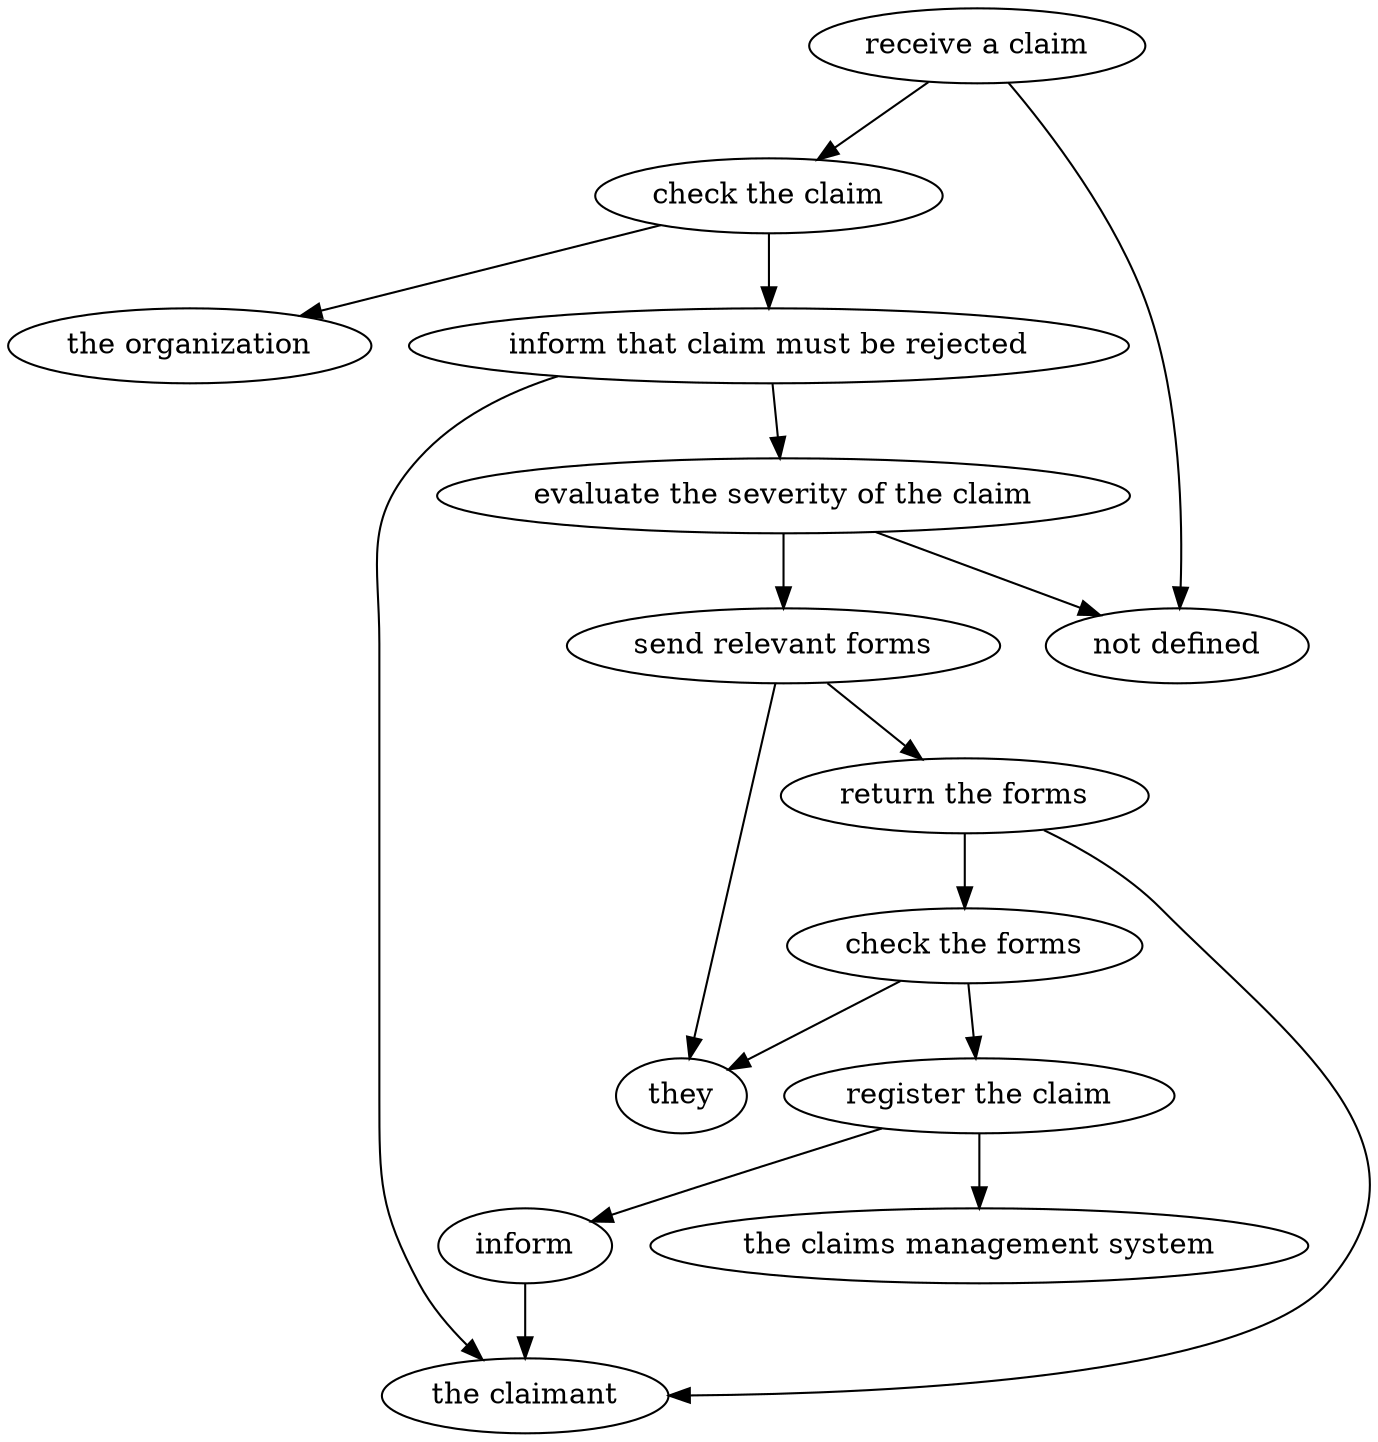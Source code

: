 strict digraph "doc-3.6" {
	graph [name="doc-3.6"];
	"receive a claim"	[attrs="{'type': 'Activity', 'label': 'receive a claim'}"];
	"check the claim"	[attrs="{'type': 'Activity', 'label': 'check the claim'}"];
	"receive a claim" -> "check the claim"	[attrs="{'type': 'flow', 'label': 'flow'}"];
	"not defined"	[attrs="{'type': 'Actor', 'label': 'not defined'}"];
	"receive a claim" -> "not defined"	[attrs="{'type': 'actor performer', 'label': 'actor performer'}"];
	"inform that claim must be rejected"	[attrs="{'type': 'Activity', 'label': 'inform that claim must be rejected'}"];
	"check the claim" -> "inform that claim must be rejected"	[attrs="{'type': 'flow', 'label': 'flow'}"];
	"the organization"	[attrs="{'type': 'Actor', 'label': 'the organization'}"];
	"check the claim" -> "the organization"	[attrs="{'type': 'actor performer', 'label': 'actor performer'}"];
	"evaluate the severity of the claim"	[attrs="{'type': 'Activity', 'label': 'evaluate the severity of the claim'}"];
	"inform that claim must be rejected" -> "evaluate the severity of the claim"	[attrs="{'type': 'flow', 'label': 'flow'}"];
	"the claimant"	[attrs="{'type': 'Actor', 'label': 'the claimant'}"];
	"inform that claim must be rejected" -> "the claimant"	[attrs="{'type': 'actor performer', 'label': 'actor performer'}"];
	"send relevant forms"	[attrs="{'type': 'Activity', 'label': 'send relevant forms'}"];
	"evaluate the severity of the claim" -> "send relevant forms"	[attrs="{'type': 'flow', 'label': 'flow'}"];
	"evaluate the severity of the claim" -> "not defined"	[attrs="{'type': 'actor performer', 'label': 'actor performer'}"];
	"return the forms"	[attrs="{'type': 'Activity', 'label': 'return the forms'}"];
	"send relevant forms" -> "return the forms"	[attrs="{'type': 'flow', 'label': 'flow'}"];
	they	[attrs="{'type': 'Actor', 'label': 'they'}"];
	"send relevant forms" -> they	[attrs="{'type': 'actor performer', 'label': 'actor performer'}"];
	"check the forms"	[attrs="{'type': 'Activity', 'label': 'check the forms'}"];
	"return the forms" -> "check the forms"	[attrs="{'type': 'flow', 'label': 'flow'}"];
	"return the forms" -> "the claimant"	[attrs="{'type': 'actor performer', 'label': 'actor performer'}"];
	"register the claim"	[attrs="{'type': 'Activity', 'label': 'register the claim'}"];
	"check the forms" -> "register the claim"	[attrs="{'type': 'flow', 'label': 'flow'}"];
	"check the forms" -> they	[attrs="{'type': 'actor performer', 'label': 'actor performer'}"];
	inform	[attrs="{'type': 'Activity', 'label': 'inform'}"];
	"register the claim" -> inform	[attrs="{'type': 'flow', 'label': 'flow'}"];
	"the claims management system"	[attrs="{'type': 'Actor', 'label': 'the claims management system'}"];
	"register the claim" -> "the claims management system"	[attrs="{'type': 'actor performer', 'label': 'actor performer'}"];
	inform -> "the claimant"	[attrs="{'type': 'actor performer', 'label': 'actor performer'}"];
}
